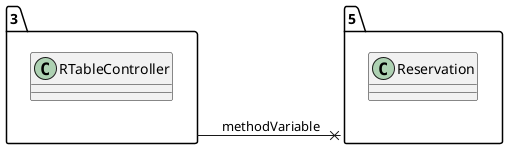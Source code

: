 @startuml 
allow_mixing
left to right direction
package "3"{
class RTableController

}
package "5"{
class Reservation

}
"3" --x "5":methodVariable
@enduml